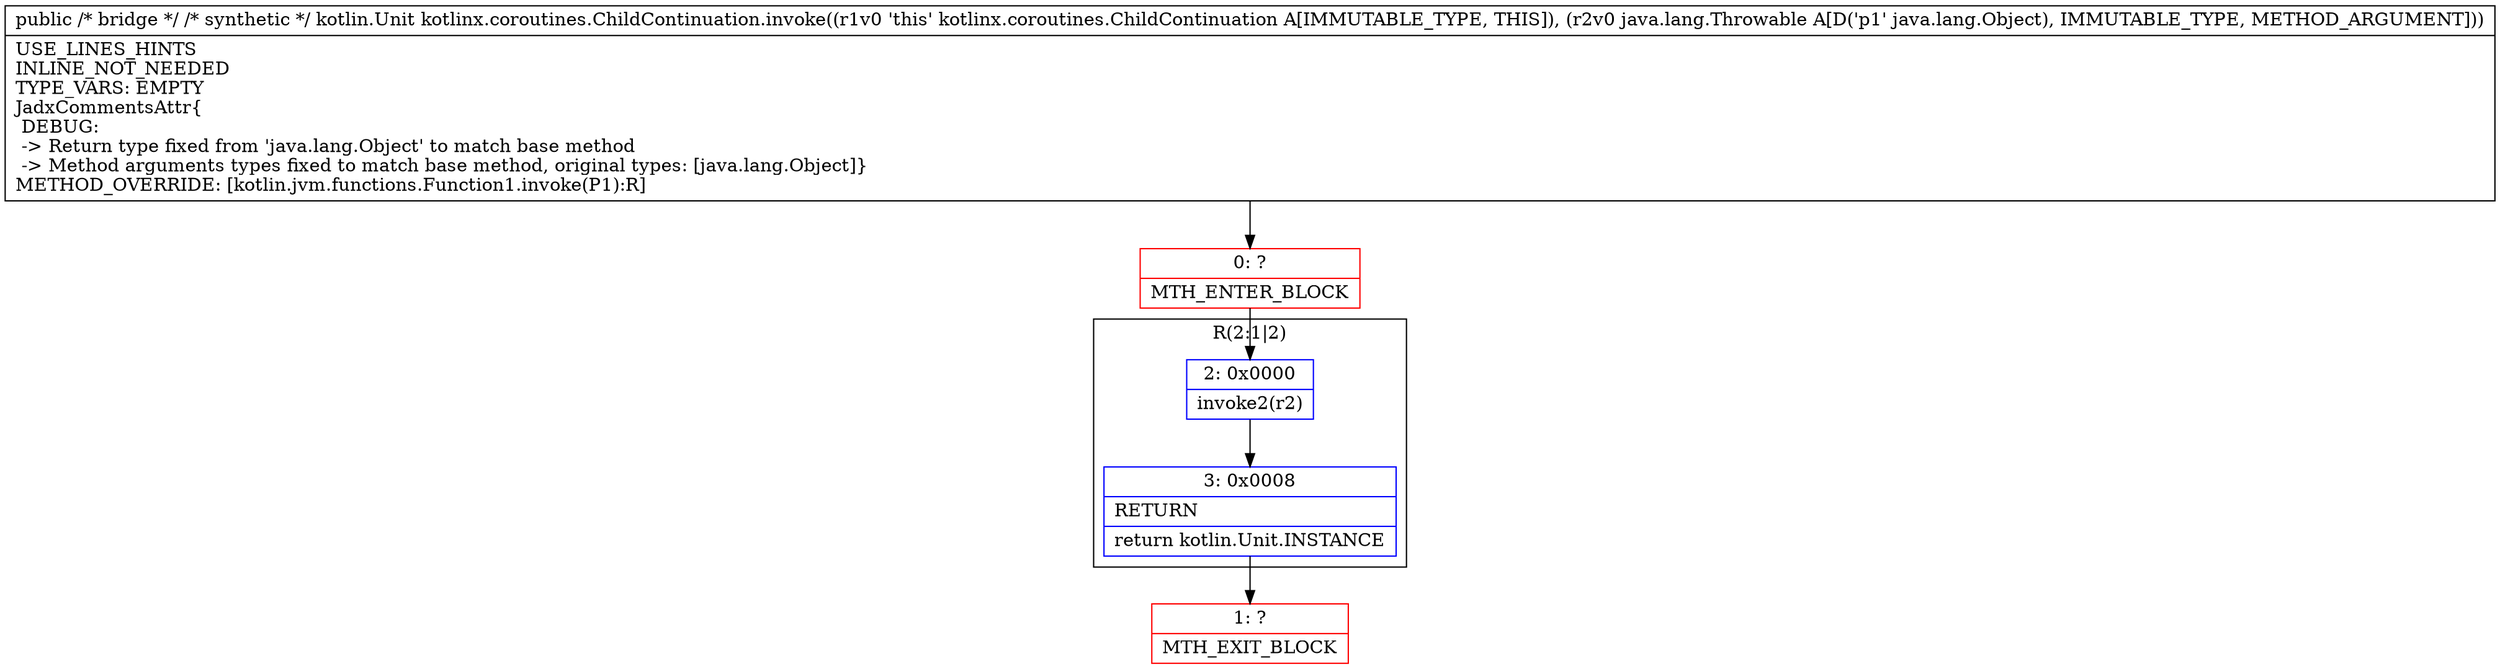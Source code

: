 digraph "CFG forkotlinx.coroutines.ChildContinuation.invoke(Ljava\/lang\/Object;)Ljava\/lang\/Object;" {
subgraph cluster_Region_475065862 {
label = "R(2:1|2)";
node [shape=record,color=blue];
Node_2 [shape=record,label="{2\:\ 0x0000|invoke2(r2)\l}"];
Node_3 [shape=record,label="{3\:\ 0x0008|RETURN\l|return kotlin.Unit.INSTANCE\l}"];
}
Node_0 [shape=record,color=red,label="{0\:\ ?|MTH_ENTER_BLOCK\l}"];
Node_1 [shape=record,color=red,label="{1\:\ ?|MTH_EXIT_BLOCK\l}"];
MethodNode[shape=record,label="{public \/* bridge *\/ \/* synthetic *\/ kotlin.Unit kotlinx.coroutines.ChildContinuation.invoke((r1v0 'this' kotlinx.coroutines.ChildContinuation A[IMMUTABLE_TYPE, THIS]), (r2v0 java.lang.Throwable A[D('p1' java.lang.Object), IMMUTABLE_TYPE, METHOD_ARGUMENT]))  | USE_LINES_HINTS\lINLINE_NOT_NEEDED\lTYPE_VARS: EMPTY\lJadxCommentsAttr\{\l DEBUG: \l \-\> Return type fixed from 'java.lang.Object' to match base method\l \-\> Method arguments types fixed to match base method, original types: [java.lang.Object]\}\lMETHOD_OVERRIDE: [kotlin.jvm.functions.Function1.invoke(P1):R]\l}"];
MethodNode -> Node_0;Node_2 -> Node_3;
Node_3 -> Node_1;
Node_0 -> Node_2;
}

